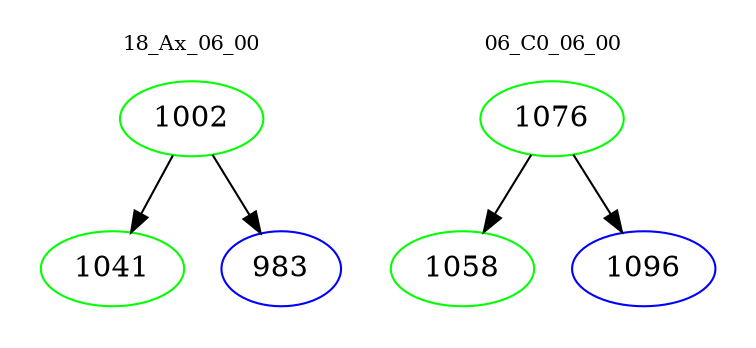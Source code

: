 digraph{
subgraph cluster_0 {
color = white
label = "18_Ax_06_00";
fontsize=10;
T0_1002 [label="1002", color="green"]
T0_1002 -> T0_1041 [color="black"]
T0_1041 [label="1041", color="green"]
T0_1002 -> T0_983 [color="black"]
T0_983 [label="983", color="blue"]
}
subgraph cluster_1 {
color = white
label = "06_C0_06_00";
fontsize=10;
T1_1076 [label="1076", color="green"]
T1_1076 -> T1_1058 [color="black"]
T1_1058 [label="1058", color="green"]
T1_1076 -> T1_1096 [color="black"]
T1_1096 [label="1096", color="blue"]
}
}
